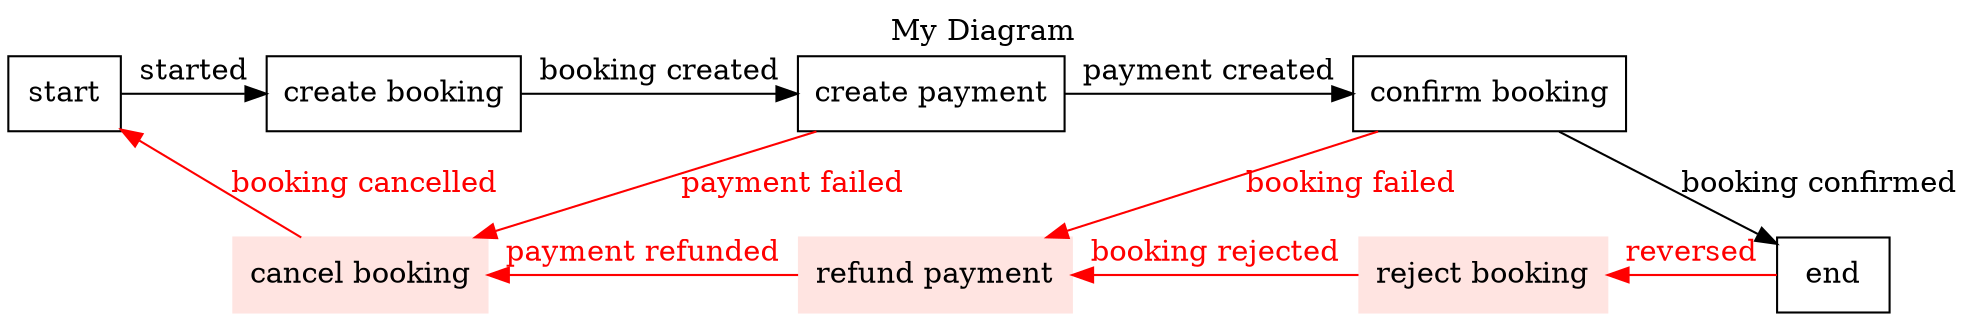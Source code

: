 digraph G {
    // title
    labelloc="t";
    label="My Diagram";

	node[shape=box]
	tx1 [label="create booking"]
	tx2 [label="create payment"]
	tx3 [label="confirm booking"]

	cx1 [label="cancel booking", style=filled, color=mistyrose]
	cx2 [label="refund payment", style=filled, color=mistyrose]
	cx3 [label="reject booking", style=filled, color=mistyrose]


	start -> tx1 [label="started"]
	tx1 -> tx2 [label="booking created"]
	tx2 -> tx3 [label="payment created"]
	tx3 -> end [label="booking confirmed"]

        // Reverse the dir so that it displays nicely.
	start -> cx1 [label="booking cancelled", dir=back, color=red, fontcolor=red]
	cx1 -> cx2 [label="payment refunded", dir=back, color=red, fontcolor=red]
	cx2 -> cx3 [label="booking rejected", dir=back, color=red, fontcolor=red]
	cx3 -> end [label="reversed", dir=back, color=red, fontcolor=red]

	tx2 -> cx1 [label="payment failed", color=red, fontcolor=red]
	tx3 -> cx2 [label="booking failed", color=red, fontcolor=red]

	{
		rank = same;
		start; tx1; tx2; tx3;
	}

	{
		rank = same;
		cx1; cx2; cx3; end;
	}
}
